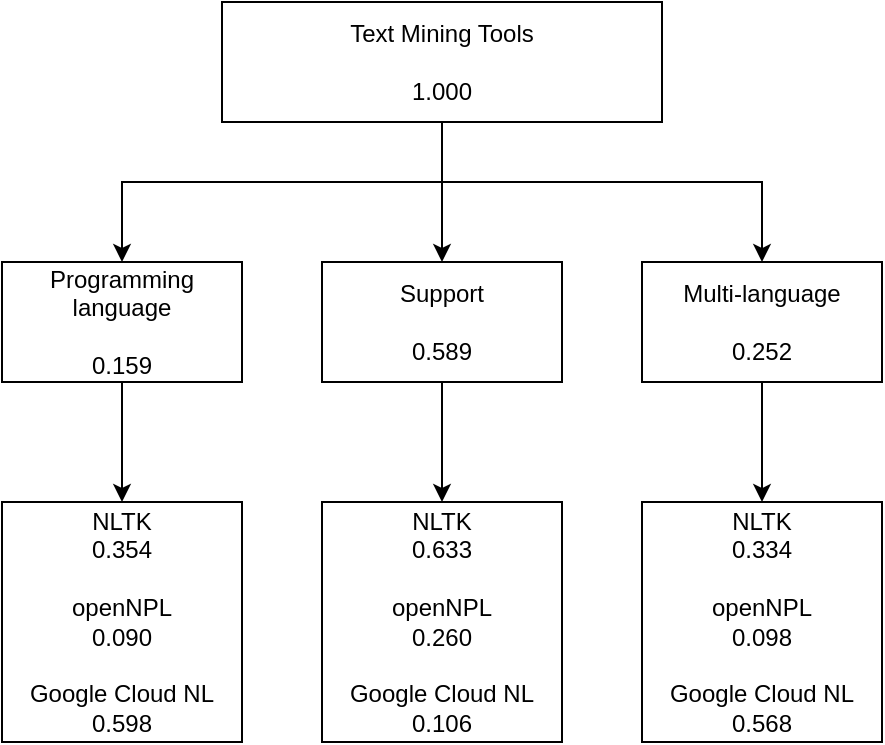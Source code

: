 <mxfile version="12.7.4" type="device"><diagram id="IiThThOOcv0JoLIkT4TR" name="Page-1"><mxGraphModel dx="1422" dy="751" grid="1" gridSize="10" guides="1" tooltips="1" connect="1" arrows="1" fold="1" page="1" pageScale="1" pageWidth="827" pageHeight="1169" math="0" shadow="0"><root><mxCell id="0"/><mxCell id="1" parent="0"/><mxCell id="wMDEgt4QKQWrvleJ9YxF-11" style="edgeStyle=orthogonalEdgeStyle;rounded=0;orthogonalLoop=1;jettySize=auto;html=1;" parent="1" source="wMDEgt4QKQWrvleJ9YxF-1" target="wMDEgt4QKQWrvleJ9YxF-6" edge="1"><mxGeometry relative="1" as="geometry"><Array as="points"><mxPoint x="280" y="140"/><mxPoint x="280" y="140"/></Array></mxGeometry></mxCell><mxCell id="wMDEgt4QKQWrvleJ9YxF-12" style="edgeStyle=orthogonalEdgeStyle;rounded=0;orthogonalLoop=1;jettySize=auto;html=1;" parent="1" source="wMDEgt4QKQWrvleJ9YxF-1" target="wMDEgt4QKQWrvleJ9YxF-9" edge="1"><mxGeometry relative="1" as="geometry"><Array as="points"><mxPoint x="280" y="190"/><mxPoint x="440" y="190"/></Array></mxGeometry></mxCell><mxCell id="wMDEgt4QKQWrvleJ9YxF-14" style="edgeStyle=orthogonalEdgeStyle;rounded=0;orthogonalLoop=1;jettySize=auto;html=1;" parent="1" source="wMDEgt4QKQWrvleJ9YxF-1" target="wMDEgt4QKQWrvleJ9YxF-2" edge="1"><mxGeometry relative="1" as="geometry"><Array as="points"><mxPoint x="280" y="190"/><mxPoint x="120" y="190"/></Array></mxGeometry></mxCell><mxCell id="wMDEgt4QKQWrvleJ9YxF-1" value="Text Mining Tools&lt;br&gt;&lt;br&gt;1.000" style="rounded=0;whiteSpace=wrap;html=1;" parent="1" vertex="1"><mxGeometry x="170" y="100" width="220" height="60" as="geometry"/></mxCell><mxCell id="wMDEgt4QKQWrvleJ9YxF-20" value="" style="edgeStyle=orthogonalEdgeStyle;rounded=0;orthogonalLoop=1;jettySize=auto;html=1;" parent="1" source="wMDEgt4QKQWrvleJ9YxF-9" target="wMDEgt4QKQWrvleJ9YxF-24" edge="1"><mxGeometry relative="1" as="geometry"><mxPoint x="440" y="350" as="targetPoint"/></mxGeometry></mxCell><mxCell id="wMDEgt4QKQWrvleJ9YxF-9" value="Multi-language&lt;br&gt;&lt;br&gt;0.252" style="rounded=0;whiteSpace=wrap;html=1;" parent="1" vertex="1"><mxGeometry x="380" y="230" width="120" height="60" as="geometry"/></mxCell><mxCell id="wMDEgt4QKQWrvleJ9YxF-18" value="" style="edgeStyle=orthogonalEdgeStyle;rounded=0;orthogonalLoop=1;jettySize=auto;html=1;" parent="1" source="wMDEgt4QKQWrvleJ9YxF-6" target="wMDEgt4QKQWrvleJ9YxF-23" edge="1"><mxGeometry relative="1" as="geometry"><mxPoint x="280" y="350" as="targetPoint"/></mxGeometry></mxCell><mxCell id="wMDEgt4QKQWrvleJ9YxF-6" value="Support&lt;br&gt;&lt;br&gt;0.589" style="rounded=0;whiteSpace=wrap;html=1;" parent="1" vertex="1"><mxGeometry x="220" y="230" width="120" height="60" as="geometry"/></mxCell><mxCell id="wMDEgt4QKQWrvleJ9YxF-16" value="" style="edgeStyle=orthogonalEdgeStyle;rounded=0;orthogonalLoop=1;jettySize=auto;html=1;" parent="1" source="wMDEgt4QKQWrvleJ9YxF-2" target="wMDEgt4QKQWrvleJ9YxF-15" edge="1"><mxGeometry relative="1" as="geometry"/></mxCell><mxCell id="wMDEgt4QKQWrvleJ9YxF-2" value="Programming language&lt;br&gt;&lt;br&gt;0.159" style="rounded=0;whiteSpace=wrap;html=1;" parent="1" vertex="1"><mxGeometry x="60" y="230" width="120" height="60" as="geometry"/></mxCell><mxCell id="wMDEgt4QKQWrvleJ9YxF-15" value="NLTK&lt;br&gt;0.354&lt;br&gt;&lt;br&gt;openNPL&lt;br&gt;0.090&lt;br&gt;&lt;br&gt;Google Cloud NL&lt;br&gt;0.598" style="rounded=0;whiteSpace=wrap;html=1;" parent="1" vertex="1"><mxGeometry x="60" y="350" width="120" height="120" as="geometry"/></mxCell><mxCell id="wMDEgt4QKQWrvleJ9YxF-23" value="NLTK&lt;br&gt;0.633&lt;br&gt;&lt;br&gt;openNPL&lt;br&gt;0.260&lt;br&gt;&lt;br&gt;Google Cloud NL&lt;br&gt;0.106" style="rounded=0;whiteSpace=wrap;html=1;" parent="1" vertex="1"><mxGeometry x="220" y="350" width="120" height="120" as="geometry"/></mxCell><mxCell id="wMDEgt4QKQWrvleJ9YxF-24" value="NLTK&lt;br&gt;0.334&lt;br&gt;&lt;br&gt;openNPL&lt;br&gt;0.098&lt;br&gt;&lt;br&gt;Google Cloud NL&lt;br&gt;0.568" style="rounded=0;whiteSpace=wrap;html=1;" parent="1" vertex="1"><mxGeometry x="380" y="350" width="120" height="120" as="geometry"/></mxCell></root></mxGraphModel></diagram></mxfile>